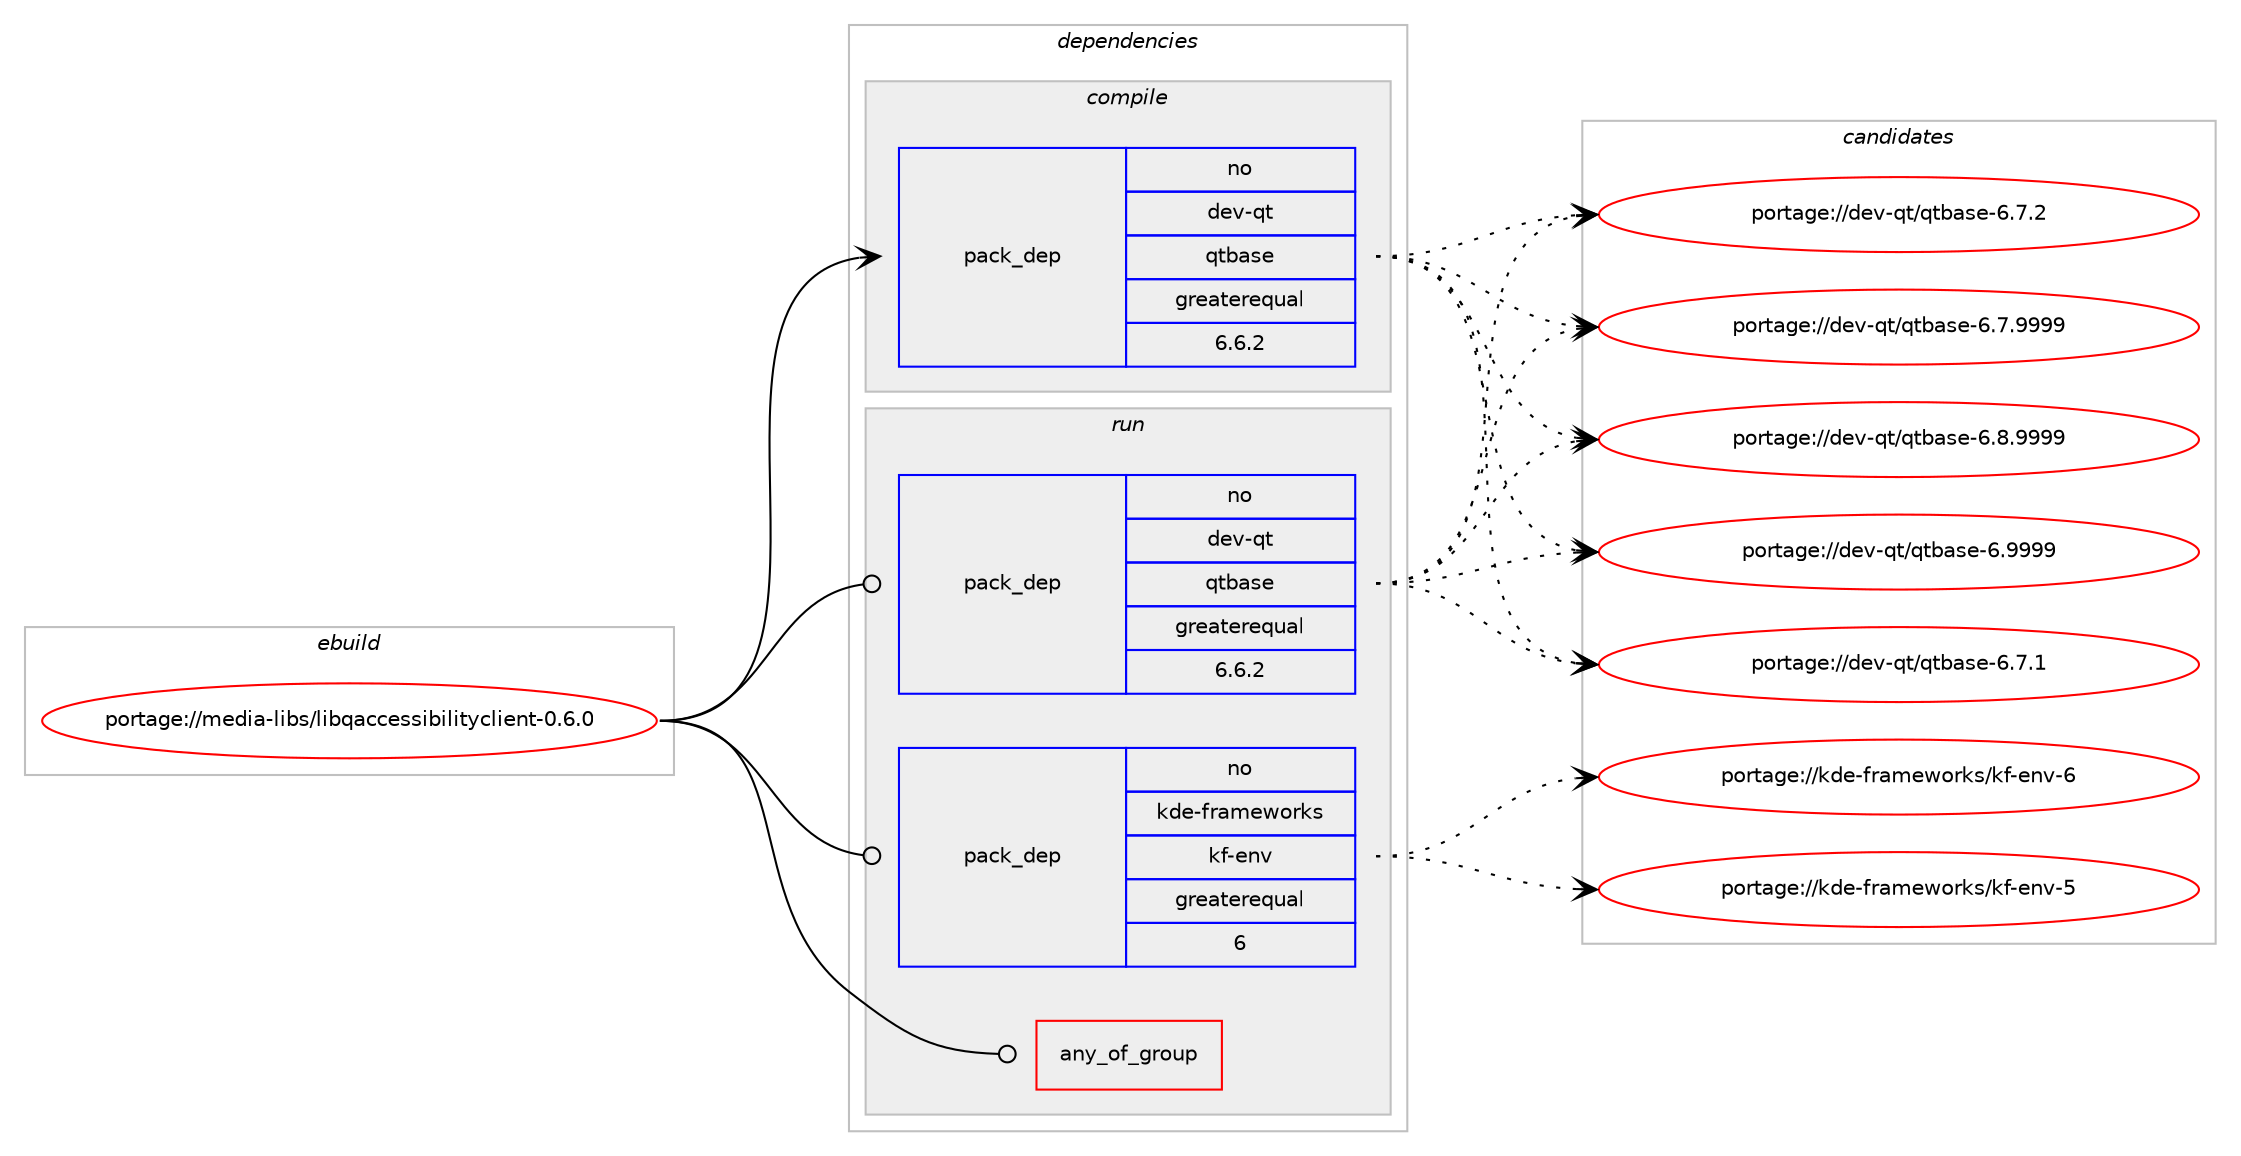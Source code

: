 digraph prolog {

# *************
# Graph options
# *************

newrank=true;
concentrate=true;
compound=true;
graph [rankdir=LR,fontname=Helvetica,fontsize=10,ranksep=1.5];#, ranksep=2.5, nodesep=0.2];
edge  [arrowhead=vee];
node  [fontname=Helvetica,fontsize=10];

# **********
# The ebuild
# **********

subgraph cluster_leftcol {
color=gray;
rank=same;
label=<<i>ebuild</i>>;
id [label="portage://media-libs/libqaccessibilityclient-0.6.0", color=red, width=4, href="../media-libs/libqaccessibilityclient-0.6.0.svg"];
}

# ****************
# The dependencies
# ****************

subgraph cluster_midcol {
color=gray;
label=<<i>dependencies</i>>;
subgraph cluster_compile {
fillcolor="#eeeeee";
style=filled;
label=<<i>compile</i>>;
subgraph pack79741 {
dependency156279 [label=<<TABLE BORDER="0" CELLBORDER="1" CELLSPACING="0" CELLPADDING="4" WIDTH="220"><TR><TD ROWSPAN="6" CELLPADDING="30">pack_dep</TD></TR><TR><TD WIDTH="110">no</TD></TR><TR><TD>dev-qt</TD></TR><TR><TD>qtbase</TD></TR><TR><TD>greaterequal</TD></TR><TR><TD>6.6.2</TD></TR></TABLE>>, shape=none, color=blue];
}
id:e -> dependency156279:w [weight=20,style="solid",arrowhead="vee"];
# *** BEGIN UNKNOWN DEPENDENCY TYPE (TODO) ***
# id -> package_dependency(portage://media-libs/libqaccessibilityclient-0.6.0,install,no,dev-qt,qtbase,none,[,,],[slot(6)],[])
# *** END UNKNOWN DEPENDENCY TYPE (TODO) ***

}
subgraph cluster_compileandrun {
fillcolor="#eeeeee";
style=filled;
label=<<i>compile and run</i>>;
}
subgraph cluster_run {
fillcolor="#eeeeee";
style=filled;
label=<<i>run</i>>;
subgraph any2160 {
dependency156280 [label=<<TABLE BORDER="0" CELLBORDER="1" CELLSPACING="0" CELLPADDING="4"><TR><TD CELLPADDING="10">any_of_group</TD></TR></TABLE>>, shape=none, color=red];# *** BEGIN UNKNOWN DEPENDENCY TYPE (TODO) ***
# dependency156280 -> package_dependency(portage://media-libs/libqaccessibilityclient-0.6.0,run,no,kde-frameworks,breeze-icons,none,[,,],any_different_slot,[])
# *** END UNKNOWN DEPENDENCY TYPE (TODO) ***

# *** BEGIN UNKNOWN DEPENDENCY TYPE (TODO) ***
# dependency156280 -> package_dependency(portage://media-libs/libqaccessibilityclient-0.6.0,run,no,kde-frameworks,oxygen-icons,none,[,,],any_different_slot,[])
# *** END UNKNOWN DEPENDENCY TYPE (TODO) ***

}
id:e -> dependency156280:w [weight=20,style="solid",arrowhead="odot"];
subgraph pack79742 {
dependency156281 [label=<<TABLE BORDER="0" CELLBORDER="1" CELLSPACING="0" CELLPADDING="4" WIDTH="220"><TR><TD ROWSPAN="6" CELLPADDING="30">pack_dep</TD></TR><TR><TD WIDTH="110">no</TD></TR><TR><TD>dev-qt</TD></TR><TR><TD>qtbase</TD></TR><TR><TD>greaterequal</TD></TR><TR><TD>6.6.2</TD></TR></TABLE>>, shape=none, color=blue];
}
id:e -> dependency156281:w [weight=20,style="solid",arrowhead="odot"];
# *** BEGIN UNKNOWN DEPENDENCY TYPE (TODO) ***
# id -> package_dependency(portage://media-libs/libqaccessibilityclient-0.6.0,run,no,dev-qt,qtbase,none,[,,],[slot(6)],[])
# *** END UNKNOWN DEPENDENCY TYPE (TODO) ***

subgraph pack79743 {
dependency156282 [label=<<TABLE BORDER="0" CELLBORDER="1" CELLSPACING="0" CELLPADDING="4" WIDTH="220"><TR><TD ROWSPAN="6" CELLPADDING="30">pack_dep</TD></TR><TR><TD WIDTH="110">no</TD></TR><TR><TD>kde-frameworks</TD></TR><TR><TD>kf-env</TD></TR><TR><TD>greaterequal</TD></TR><TR><TD>6</TD></TR></TABLE>>, shape=none, color=blue];
}
id:e -> dependency156282:w [weight=20,style="solid",arrowhead="odot"];
}
}

# **************
# The candidates
# **************

subgraph cluster_choices {
rank=same;
color=gray;
label=<<i>candidates</i>>;

subgraph choice79741 {
color=black;
nodesep=1;
choice10010111845113116471131169897115101455446554649 [label="portage://dev-qt/qtbase-6.7.1", color=red, width=4,href="../dev-qt/qtbase-6.7.1.svg"];
choice10010111845113116471131169897115101455446554650 [label="portage://dev-qt/qtbase-6.7.2", color=red, width=4,href="../dev-qt/qtbase-6.7.2.svg"];
choice10010111845113116471131169897115101455446554657575757 [label="portage://dev-qt/qtbase-6.7.9999", color=red, width=4,href="../dev-qt/qtbase-6.7.9999.svg"];
choice10010111845113116471131169897115101455446564657575757 [label="portage://dev-qt/qtbase-6.8.9999", color=red, width=4,href="../dev-qt/qtbase-6.8.9999.svg"];
choice1001011184511311647113116989711510145544657575757 [label="portage://dev-qt/qtbase-6.9999", color=red, width=4,href="../dev-qt/qtbase-6.9999.svg"];
dependency156279:e -> choice10010111845113116471131169897115101455446554649:w [style=dotted,weight="100"];
dependency156279:e -> choice10010111845113116471131169897115101455446554650:w [style=dotted,weight="100"];
dependency156279:e -> choice10010111845113116471131169897115101455446554657575757:w [style=dotted,weight="100"];
dependency156279:e -> choice10010111845113116471131169897115101455446564657575757:w [style=dotted,weight="100"];
dependency156279:e -> choice1001011184511311647113116989711510145544657575757:w [style=dotted,weight="100"];
}
subgraph choice79742 {
color=black;
nodesep=1;
choice10010111845113116471131169897115101455446554649 [label="portage://dev-qt/qtbase-6.7.1", color=red, width=4,href="../dev-qt/qtbase-6.7.1.svg"];
choice10010111845113116471131169897115101455446554650 [label="portage://dev-qt/qtbase-6.7.2", color=red, width=4,href="../dev-qt/qtbase-6.7.2.svg"];
choice10010111845113116471131169897115101455446554657575757 [label="portage://dev-qt/qtbase-6.7.9999", color=red, width=4,href="../dev-qt/qtbase-6.7.9999.svg"];
choice10010111845113116471131169897115101455446564657575757 [label="portage://dev-qt/qtbase-6.8.9999", color=red, width=4,href="../dev-qt/qtbase-6.8.9999.svg"];
choice1001011184511311647113116989711510145544657575757 [label="portage://dev-qt/qtbase-6.9999", color=red, width=4,href="../dev-qt/qtbase-6.9999.svg"];
dependency156281:e -> choice10010111845113116471131169897115101455446554649:w [style=dotted,weight="100"];
dependency156281:e -> choice10010111845113116471131169897115101455446554650:w [style=dotted,weight="100"];
dependency156281:e -> choice10010111845113116471131169897115101455446554657575757:w [style=dotted,weight="100"];
dependency156281:e -> choice10010111845113116471131169897115101455446564657575757:w [style=dotted,weight="100"];
dependency156281:e -> choice1001011184511311647113116989711510145544657575757:w [style=dotted,weight="100"];
}
subgraph choice79743 {
color=black;
nodesep=1;
choice107100101451021149710910111911111410711547107102451011101184553 [label="portage://kde-frameworks/kf-env-5", color=red, width=4,href="../kde-frameworks/kf-env-5.svg"];
choice107100101451021149710910111911111410711547107102451011101184554 [label="portage://kde-frameworks/kf-env-6", color=red, width=4,href="../kde-frameworks/kf-env-6.svg"];
dependency156282:e -> choice107100101451021149710910111911111410711547107102451011101184553:w [style=dotted,weight="100"];
dependency156282:e -> choice107100101451021149710910111911111410711547107102451011101184554:w [style=dotted,weight="100"];
}
}

}
